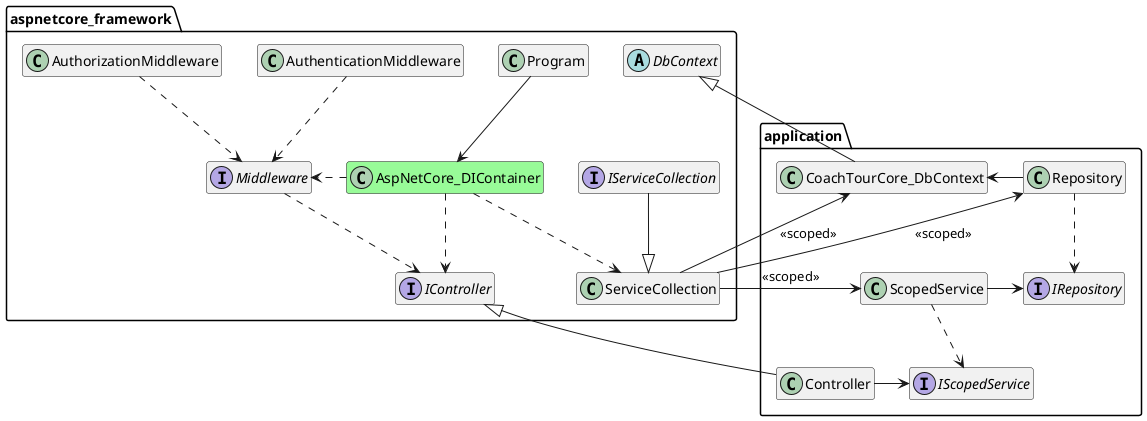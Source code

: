 @startuml ASPNETCoreApp

!define ASYNC true

class aspnetcore_framework.DIContainer as "AspNetCore_DIContainer" #palegreen {

}

hide empty members

interface aspnetcore_framework.IController {

}

class aspnetcore_framework.ServiceCollection {

}

interface aspnetcore_framework.IServiceCollection {

}

interface aspnetcore_framework.Middleware {

}

class aspnetcore_framework.AuthorizationMiddleware {

}

class aspnetcore_framework.AuthenticationMiddleware {

}

class application.Controller {

}

class aspnetcore_framework.Program {

}

interface application.IScopedService {

}

class application.ScopedService {

}

class application.CoachTourCore_DbContext {

}

abstract aspnetcore_framework.DbContext {

}

interface application.IRepository {

}

class application.Repository {

}

aspnetcore_framework.DIContainer ..> aspnetcore_framework.ServiceCollection
aspnetcore_framework.DIContainer .> aspnetcore_framework.Middleware
aspnetcore_framework.DIContainer ..> aspnetcore_framework.IController
aspnetcore_framework.IServiceCollection --|> aspnetcore_framework.ServiceCollection

aspnetcore_framework.Program --> aspnetcore_framework.DIContainer

aspnetcore_framework.Middleware ..> aspnetcore_framework.IController
aspnetcore_framework.AuthorizationMiddleware ..> aspnetcore_framework.Middleware
aspnetcore_framework.AuthenticationMiddleware ..> aspnetcore_framework.Middleware

application.Controller --|> aspnetcore_framework.IController

application.ScopedService ..> application.IScopedService

aspnetcore_framework.ServiceCollection -> application.ScopedService: <<scoped>>

application.CoachTourCore_DbContext -|> aspnetcore_framework.DbContext

aspnetcore_framework.ServiceCollection --> application.CoachTourCore_DbContext: <<scoped>>

application.Repository ..> application.IRepository
application.Repository -> application.CoachTourCore_DbContext

aspnetcore_framework.ServiceCollection -> application.Repository: <<scoped>>
application.ScopedService -> application.IRepository

application.Controller -> application.IScopedService

@enduml